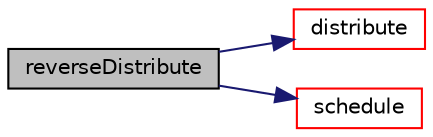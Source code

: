 digraph "reverseDistribute"
{
  bgcolor="transparent";
  edge [fontname="Helvetica",fontsize="10",labelfontname="Helvetica",labelfontsize="10"];
  node [fontname="Helvetica",fontsize="10",shape=record];
  rankdir="LR";
  Node1931 [label="reverseDistribute",height=0.2,width=0.4,color="black", fillcolor="grey75", style="filled", fontcolor="black"];
  Node1931 -> Node1932 [color="midnightblue",fontsize="10",style="solid",fontname="Helvetica"];
  Node1932 [label="distribute",height=0.2,width=0.4,color="red",URL="$a28525.html#a333f631776644ef8e70cae68822cc5d5",tooltip="Distribute data. Note:schedule only used for Pstream::scheduled. "];
  Node1931 -> Node1986 [color="midnightblue",fontsize="10",style="solid",fontname="Helvetica"];
  Node1986 [label="schedule",height=0.2,width=0.4,color="red",URL="$a28525.html#a254cd11d9ff94cd14064be383685247e",tooltip="Return a schedule. Demand driven. See above. "];
}
